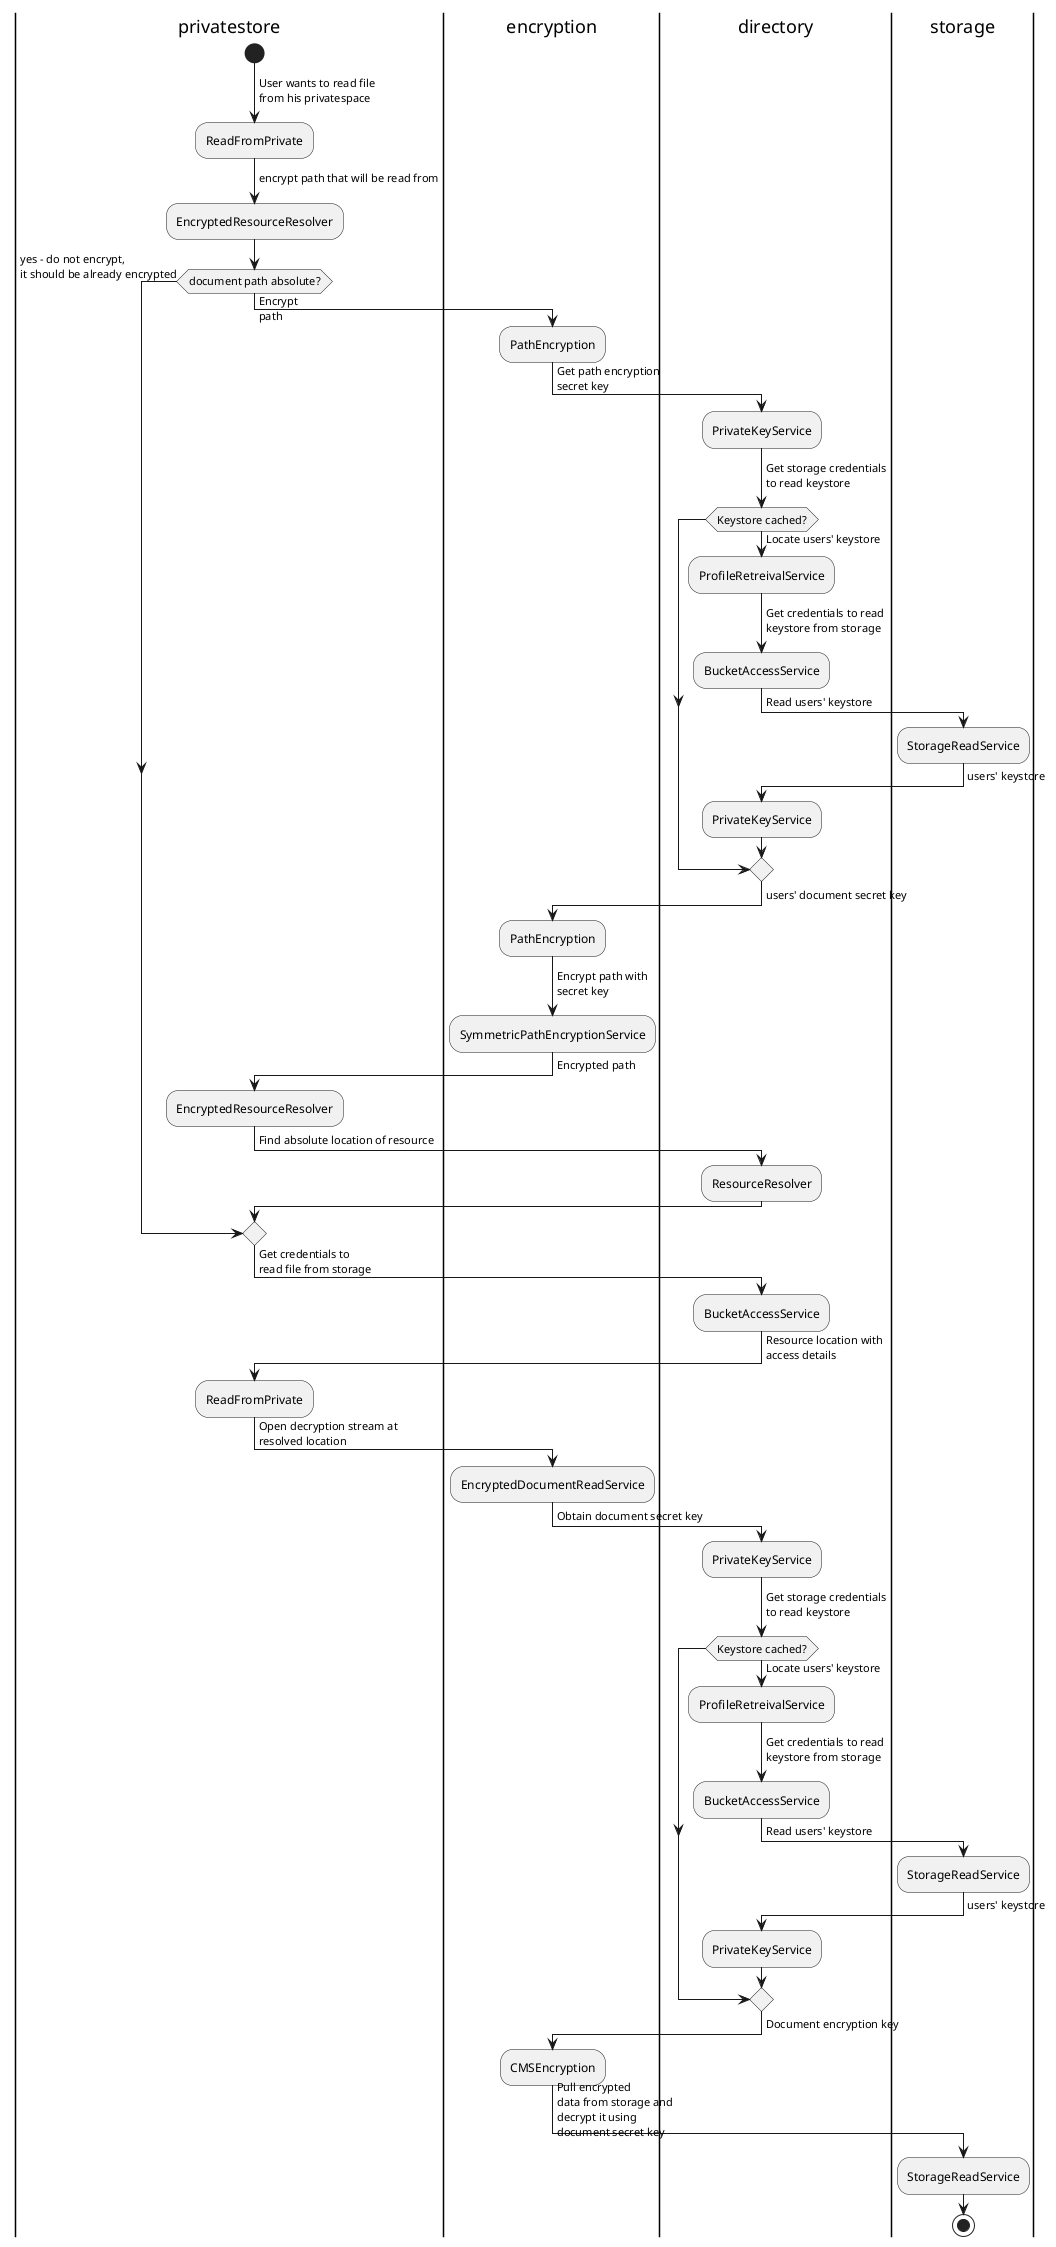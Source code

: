 @startuml

|privatestore|
start
-> User wants to read file\nfrom his privatespace;
:ReadFromPrivate;
-> encrypt path that will be read from;
:EncryptedResourceResolver;
if (document path absolute?) then (yes - do not encrypt,\nit should be already encrypted)
else (no)
-> Encrypt\npath;
|encryption|
:PathEncryption;
-> Get path encryption\nsecret key;
|directory|
:PrivateKeyService;
-> Get storage credentials\nto read keystore;
if (Keystore cached?) then
else (no)
|directory|
-> Locate users' keystore;
:ProfileRetreivalService;
-> Get credentials to read\nkeystore from storage;
:BucketAccessService;
-> Read users' keystore;
|storage|
:StorageReadService;
-> users' keystore;
|directory|
:PrivateKeyService;
endif
-> users' document secret key;
|encryption|
:PathEncryption;
-> Encrypt path with\nsecret key;
:SymmetricPathEncryptionService;
-> Encrypted path;
|privatestore|
:EncryptedResourceResolver;
-> Find absolute location of resource;
|directory|
:ResourceResolver;
endif
-> Get credentials to\nread file from storage;
:BucketAccessService;
|privatestore|
-> Resource location with\naccess details;
:ReadFromPrivate;
|encryption|
-> Open decryption stream at\nresolved location;
:EncryptedDocumentReadService;
-> Obtain document secret key;
|directory|
:PrivateKeyService;
-> Get storage credentials\nto read keystore;
if (Keystore cached?) then
else (no)
|directory|
-> Locate users' keystore;
:ProfileRetreivalService;
-> Get credentials to read\nkeystore from storage;
:BucketAccessService;
-> Read users' keystore;
|storage|
:StorageReadService;
-> users' keystore;
|directory|
:PrivateKeyService;
endif
|encryption|
-> Document encryption key;
:CMSEncryption;
|storage|
-> Pull encrypted\ndata from storage and\ndecrypt it using\ndocument secret key;
:StorageReadService;
stop

@enduml